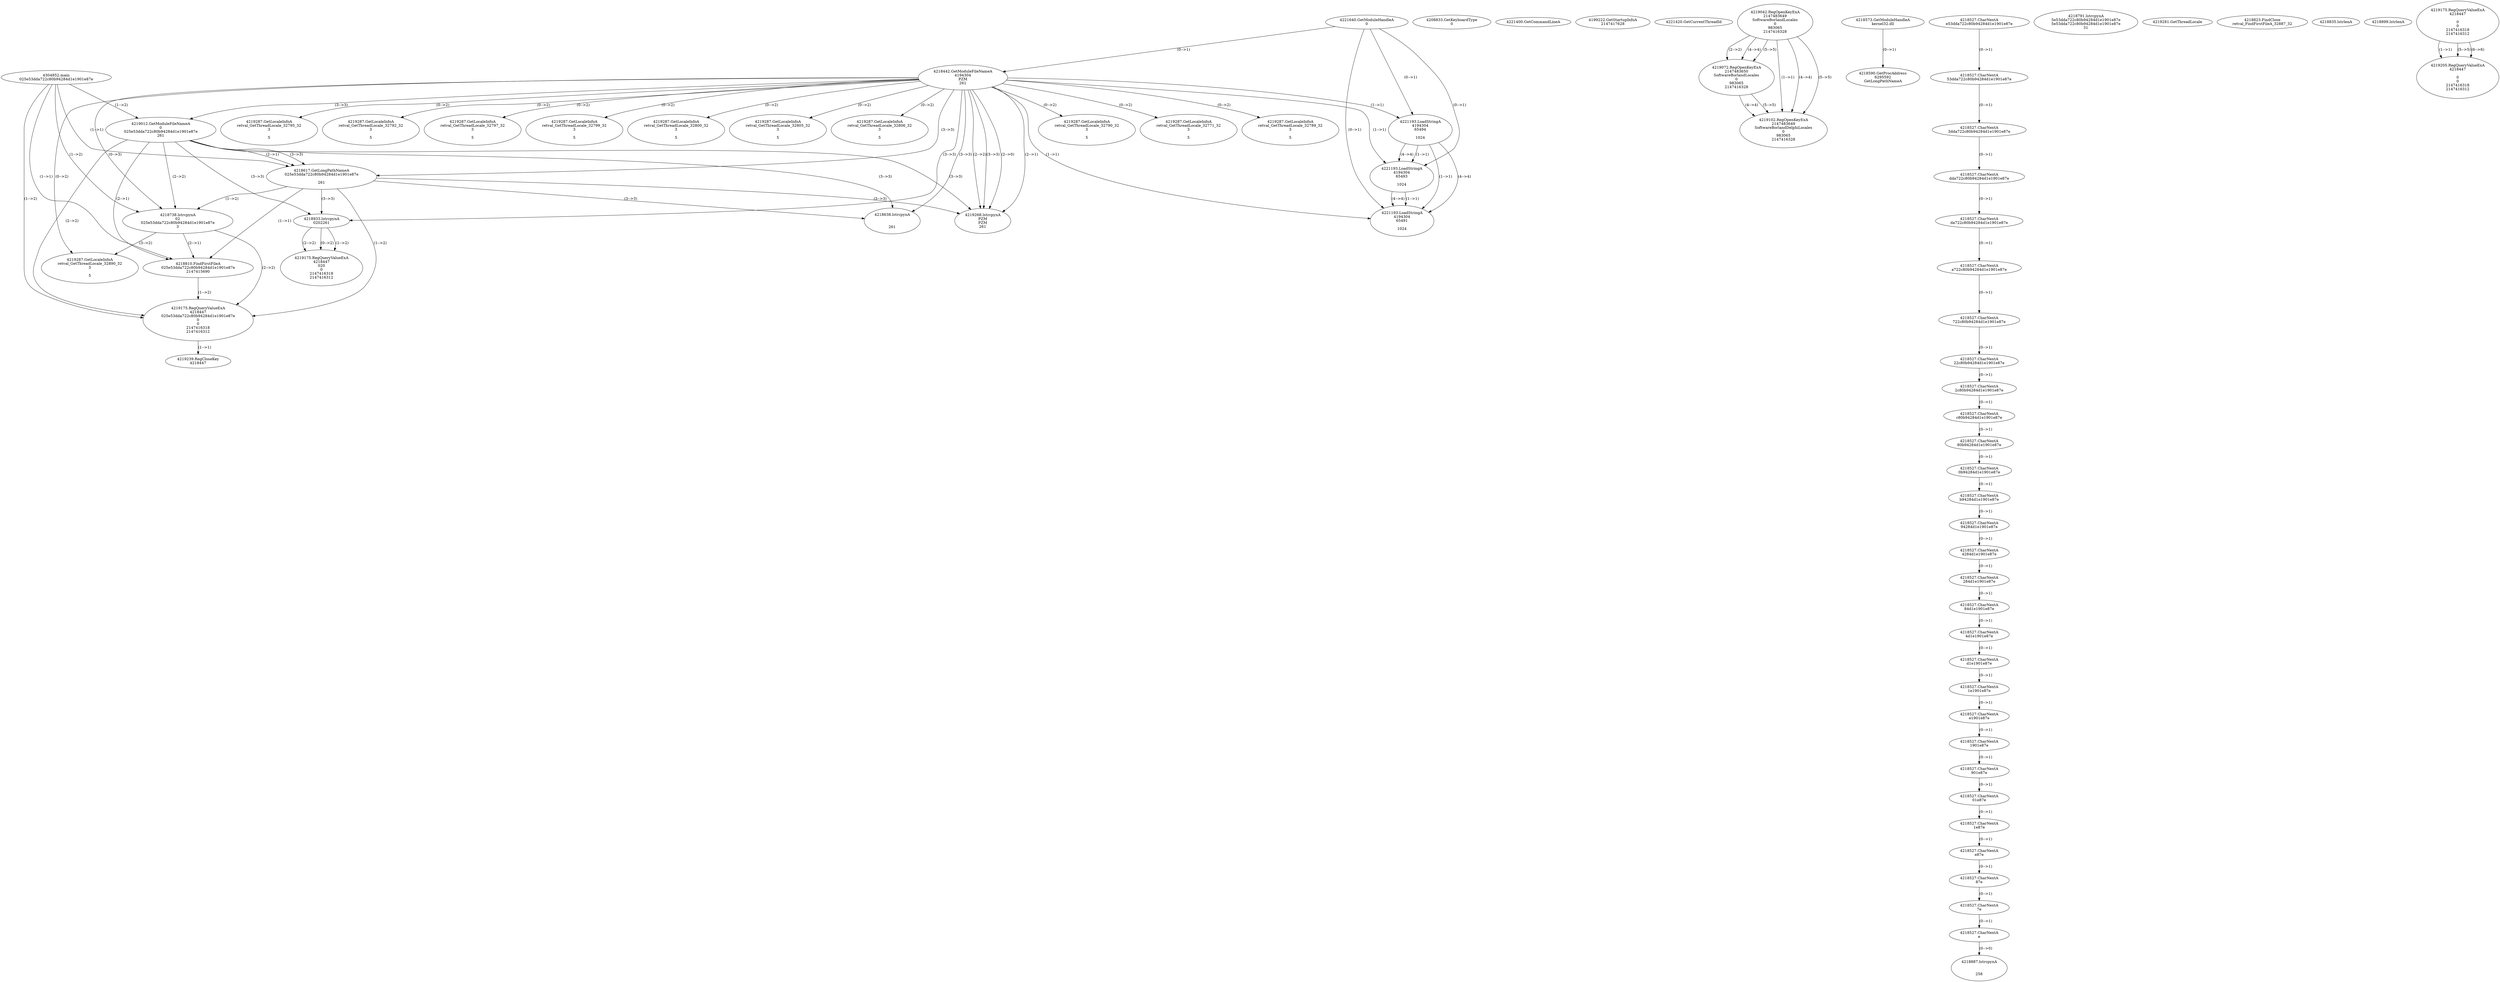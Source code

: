 // Global SCDG with merge call
digraph {
	0 [label="4304852.main
025e53dda722c80b94284d1e1901e87e"]
	1 [label="4221640.GetModuleHandleA
0"]
	2 [label="4208833.GetKeyboardType
0"]
	3 [label="4221400.GetCommandLineA
"]
	4 [label="4199222.GetStartupInfoA
2147417628"]
	5 [label="4221420.GetCurrentThreadId
"]
	6 [label="4218442.GetModuleFileNameA
4194304
PZM
261"]
	1 -> 6 [label="(0-->1)"]
	7 [label="4219012.GetModuleFileNameA
0
025e53dda722c80b94284d1e1901e87e
261"]
	0 -> 7 [label="(1-->2)"]
	6 -> 7 [label="(3-->3)"]
	8 [label="4219042.RegOpenKeyExA
2147483649
Software\Borland\Locales
0
983065
2147416328"]
	9 [label="4218573.GetModuleHandleA
kernel32.dll"]
	10 [label="4218590.GetProcAddress
6295592
GetLongPathNameA"]
	9 -> 10 [label="(0-->1)"]
	11 [label="4218617.GetLongPathNameA
025e53dda722c80b94284d1e1901e87e

261"]
	0 -> 11 [label="(1-->1)"]
	7 -> 11 [label="(2-->1)"]
	6 -> 11 [label="(3-->3)"]
	7 -> 11 [label="(3-->3)"]
	12 [label="4218738.lstrcpynA
02
025e53dda722c80b94284d1e1901e87e
3"]
	0 -> 12 [label="(1-->2)"]
	7 -> 12 [label="(2-->2)"]
	11 -> 12 [label="(1-->2)"]
	6 -> 12 [label="(0-->3)"]
	13 [label="4218527.CharNextA
e53dda722c80b94284d1e1901e87e"]
	14 [label="4218527.CharNextA
53dda722c80b94284d1e1901e87e"]
	13 -> 14 [label="(0-->1)"]
	15 [label="4218527.CharNextA
3dda722c80b94284d1e1901e87e"]
	14 -> 15 [label="(0-->1)"]
	16 [label="4218527.CharNextA
dda722c80b94284d1e1901e87e"]
	15 -> 16 [label="(0-->1)"]
	17 [label="4218527.CharNextA
da722c80b94284d1e1901e87e"]
	16 -> 17 [label="(0-->1)"]
	18 [label="4218527.CharNextA
a722c80b94284d1e1901e87e"]
	17 -> 18 [label="(0-->1)"]
	19 [label="4218527.CharNextA
722c80b94284d1e1901e87e"]
	18 -> 19 [label="(0-->1)"]
	20 [label="4218527.CharNextA
22c80b94284d1e1901e87e"]
	19 -> 20 [label="(0-->1)"]
	21 [label="4218527.CharNextA
2c80b94284d1e1901e87e"]
	20 -> 21 [label="(0-->1)"]
	22 [label="4218527.CharNextA
c80b94284d1e1901e87e"]
	21 -> 22 [label="(0-->1)"]
	23 [label="4218527.CharNextA
80b94284d1e1901e87e"]
	22 -> 23 [label="(0-->1)"]
	24 [label="4218527.CharNextA
0b94284d1e1901e87e"]
	23 -> 24 [label="(0-->1)"]
	25 [label="4218527.CharNextA
b94284d1e1901e87e"]
	24 -> 25 [label="(0-->1)"]
	26 [label="4218527.CharNextA
94284d1e1901e87e"]
	25 -> 26 [label="(0-->1)"]
	27 [label="4218527.CharNextA
4284d1e1901e87e"]
	26 -> 27 [label="(0-->1)"]
	28 [label="4218527.CharNextA
284d1e1901e87e"]
	27 -> 28 [label="(0-->1)"]
	29 [label="4218527.CharNextA
84d1e1901e87e"]
	28 -> 29 [label="(0-->1)"]
	30 [label="4218527.CharNextA
4d1e1901e87e"]
	29 -> 30 [label="(0-->1)"]
	31 [label="4218527.CharNextA
d1e1901e87e"]
	30 -> 31 [label="(0-->1)"]
	32 [label="4218527.CharNextA
1e1901e87e"]
	31 -> 32 [label="(0-->1)"]
	33 [label="4218527.CharNextA
e1901e87e"]
	32 -> 33 [label="(0-->1)"]
	34 [label="4218527.CharNextA
1901e87e"]
	33 -> 34 [label="(0-->1)"]
	35 [label="4218527.CharNextA
901e87e"]
	34 -> 35 [label="(0-->1)"]
	36 [label="4218527.CharNextA
01e87e"]
	35 -> 36 [label="(0-->1)"]
	37 [label="4218527.CharNextA
1e87e"]
	36 -> 37 [label="(0-->1)"]
	38 [label="4218527.CharNextA
e87e"]
	37 -> 38 [label="(0-->1)"]
	39 [label="4218527.CharNextA
87e"]
	38 -> 39 [label="(0-->1)"]
	40 [label="4218527.CharNextA
7e"]
	39 -> 40 [label="(0-->1)"]
	41 [label="4218527.CharNextA
e"]
	40 -> 41 [label="(0-->1)"]
	42 [label="4218791.lstrcpynA
5e53dda722c80b94284d1e1901e87e
5e53dda722c80b94284d1e1901e87e
31"]
	43 [label="4218810.FindFirstFileA
025e53dda722c80b94284d1e1901e87e
2147415690"]
	0 -> 43 [label="(1-->1)"]
	7 -> 43 [label="(2-->1)"]
	11 -> 43 [label="(1-->1)"]
	12 -> 43 [label="(2-->1)"]
	44 [label="4219175.RegQueryValueExA
4218447
025e53dda722c80b94284d1e1901e87e
0
0
2147416318
2147416312"]
	0 -> 44 [label="(1-->2)"]
	7 -> 44 [label="(2-->2)"]
	11 -> 44 [label="(1-->2)"]
	12 -> 44 [label="(2-->2)"]
	43 -> 44 [label="(1-->2)"]
	45 [label="4219239.RegCloseKey
4218447"]
	44 -> 45 [label="(1-->1)"]
	46 [label="4219268.lstrcpynA
PZM
PZM
261"]
	6 -> 46 [label="(2-->1)"]
	6 -> 46 [label="(2-->2)"]
	6 -> 46 [label="(3-->3)"]
	7 -> 46 [label="(3-->3)"]
	11 -> 46 [label="(3-->3)"]
	6 -> 46 [label="(2-->0)"]
	47 [label="4219281.GetThreadLocale
"]
	48 [label="4219287.GetLocaleInfoA
retval_GetThreadLocale_32890_32
3

5"]
	6 -> 48 [label="(0-->2)"]
	12 -> 48 [label="(3-->2)"]
	49 [label="4221193.LoadStringA
4194304
65494

1024"]
	1 -> 49 [label="(0-->1)"]
	6 -> 49 [label="(1-->1)"]
	50 [label="4219072.RegOpenKeyExA
2147483650
Software\Borland\Locales
0
983065
2147416328"]
	8 -> 50 [label="(2-->2)"]
	8 -> 50 [label="(4-->4)"]
	8 -> 50 [label="(5-->5)"]
	51 [label="4218823.FindClose
retval_FindFirstFileA_32887_32"]
	52 [label="4218835.lstrlenA
"]
	53 [label="4218887.lstrcpynA


258"]
	41 -> 53 [label="(0-->0)"]
	54 [label="4218899.lstrlenA
"]
	55 [label="4218933.lstrcpynA
02\
02\
261"]
	6 -> 55 [label="(3-->3)"]
	7 -> 55 [label="(3-->3)"]
	11 -> 55 [label="(3-->3)"]
	56 [label="4219175.RegQueryValueExA
4218447
02\
0
0
2147416318
2147416312"]
	55 -> 56 [label="(1-->2)"]
	55 -> 56 [label="(2-->2)"]
	55 -> 56 [label="(0-->2)"]
	57 [label="4218638.lstrcpynA


261"]
	6 -> 57 [label="(3-->3)"]
	7 -> 57 [label="(3-->3)"]
	11 -> 57 [label="(3-->3)"]
	58 [label="4219175.RegQueryValueExA
4218447

0
0
2147416318
2147416312"]
	59 [label="4219287.GetLocaleInfoA
retval_GetThreadLocale_32790_32
3

5"]
	6 -> 59 [label="(0-->2)"]
	60 [label="4221193.LoadStringA
4194304
65493

1024"]
	1 -> 60 [label="(0-->1)"]
	6 -> 60 [label="(1-->1)"]
	49 -> 60 [label="(1-->1)"]
	49 -> 60 [label="(4-->4)"]
	61 [label="4219102.RegOpenKeyExA
2147483649
Software\Borland\Delphi\Locales
0
983065
2147416328"]
	8 -> 61 [label="(1-->1)"]
	8 -> 61 [label="(4-->4)"]
	50 -> 61 [label="(4-->4)"]
	8 -> 61 [label="(5-->5)"]
	50 -> 61 [label="(5-->5)"]
	62 [label="4219287.GetLocaleInfoA
retval_GetThreadLocale_32771_32
3

5"]
	6 -> 62 [label="(0-->2)"]
	63 [label="4221193.LoadStringA
4194304
65491

1024"]
	1 -> 63 [label="(0-->1)"]
	6 -> 63 [label="(1-->1)"]
	49 -> 63 [label="(1-->1)"]
	60 -> 63 [label="(1-->1)"]
	49 -> 63 [label="(4-->4)"]
	60 -> 63 [label="(4-->4)"]
	64 [label="4219287.GetLocaleInfoA
retval_GetThreadLocale_32789_32
3

5"]
	6 -> 64 [label="(0-->2)"]
	65 [label="4219205.RegQueryValueExA
4218447

0
0
2147416318
2147416312"]
	58 -> 65 [label="(1-->1)"]
	58 -> 65 [label="(5-->5)"]
	58 -> 65 [label="(6-->6)"]
	66 [label="4219287.GetLocaleInfoA
retval_GetThreadLocale_32795_32
3

5"]
	6 -> 66 [label="(0-->2)"]
	67 [label="4219287.GetLocaleInfoA
retval_GetThreadLocale_32792_32
3

5"]
	6 -> 67 [label="(0-->2)"]
	68 [label="4219287.GetLocaleInfoA
retval_GetThreadLocale_32797_32
3

5"]
	6 -> 68 [label="(0-->2)"]
	69 [label="4219287.GetLocaleInfoA
retval_GetThreadLocale_32799_32
3

5"]
	6 -> 69 [label="(0-->2)"]
	70 [label="4219287.GetLocaleInfoA
retval_GetThreadLocale_32800_32
3

5"]
	6 -> 70 [label="(0-->2)"]
	71 [label="4219287.GetLocaleInfoA
retval_GetThreadLocale_32805_32
3

5"]
	6 -> 71 [label="(0-->2)"]
	72 [label="4219287.GetLocaleInfoA
retval_GetThreadLocale_32806_32
3

5"]
	6 -> 72 [label="(0-->2)"]
}
